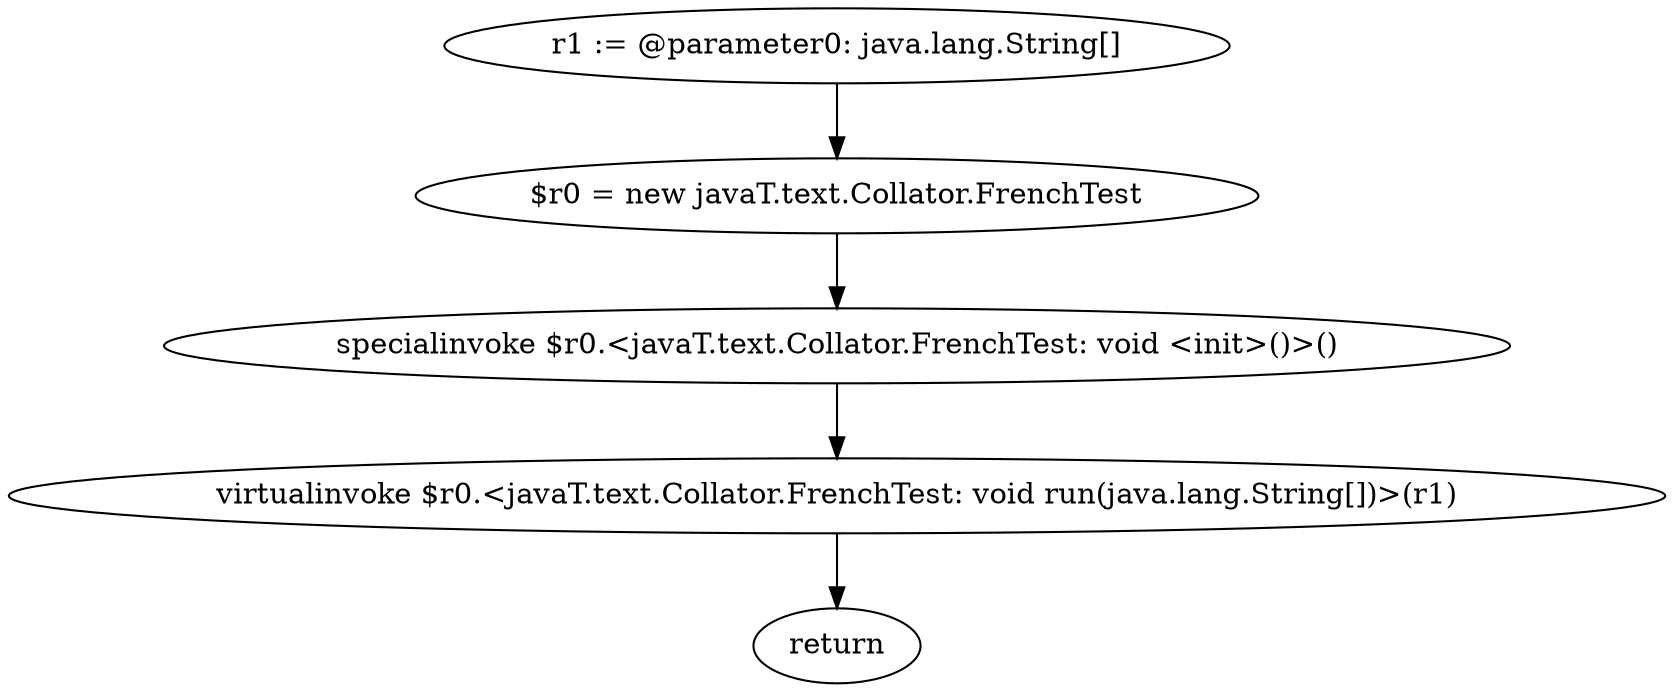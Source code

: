 digraph "unitGraph" {
    "r1 := @parameter0: java.lang.String[]"
    "$r0 = new javaT.text.Collator.FrenchTest"
    "specialinvoke $r0.<javaT.text.Collator.FrenchTest: void <init>()>()"
    "virtualinvoke $r0.<javaT.text.Collator.FrenchTest: void run(java.lang.String[])>(r1)"
    "return"
    "r1 := @parameter0: java.lang.String[]"->"$r0 = new javaT.text.Collator.FrenchTest";
    "$r0 = new javaT.text.Collator.FrenchTest"->"specialinvoke $r0.<javaT.text.Collator.FrenchTest: void <init>()>()";
    "specialinvoke $r0.<javaT.text.Collator.FrenchTest: void <init>()>()"->"virtualinvoke $r0.<javaT.text.Collator.FrenchTest: void run(java.lang.String[])>(r1)";
    "virtualinvoke $r0.<javaT.text.Collator.FrenchTest: void run(java.lang.String[])>(r1)"->"return";
}
